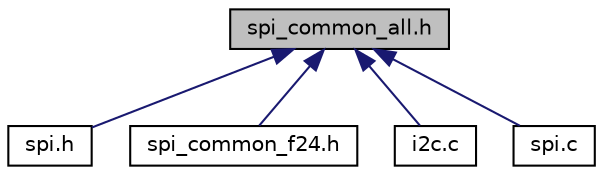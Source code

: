 digraph "spi_common_all.h"
{
  edge [fontname="Helvetica",fontsize="10",labelfontname="Helvetica",labelfontsize="10"];
  node [fontname="Helvetica",fontsize="10",shape=record];
  Node1 [label="spi_common_all.h",height=0.2,width=0.4,color="black", fillcolor="grey75", style="filled" fontcolor="black"];
  Node1 -> Node2 [dir="back",color="midnightblue",fontsize="10",style="solid",fontname="Helvetica"];
  Node2 [label="spi.h",height=0.2,width=0.4,color="black", fillcolor="white", style="filled",URL="$spi_8h.html"];
  Node1 -> Node3 [dir="back",color="midnightblue",fontsize="10",style="solid",fontname="Helvetica"];
  Node3 [label="spi_common_f24.h",height=0.2,width=0.4,color="black", fillcolor="white", style="filled",URL="$spi__common__f24_8h.html"];
  Node1 -> Node4 [dir="back",color="midnightblue",fontsize="10",style="solid",fontname="Helvetica"];
  Node4 [label="i2c.c",height=0.2,width=0.4,color="black", fillcolor="white", style="filled",URL="$i2c_8c.html"];
  Node1 -> Node5 [dir="back",color="midnightblue",fontsize="10",style="solid",fontname="Helvetica"];
  Node5 [label="spi.c",height=0.2,width=0.4,color="black", fillcolor="white", style="filled",URL="$spi_8c.html"];
}
